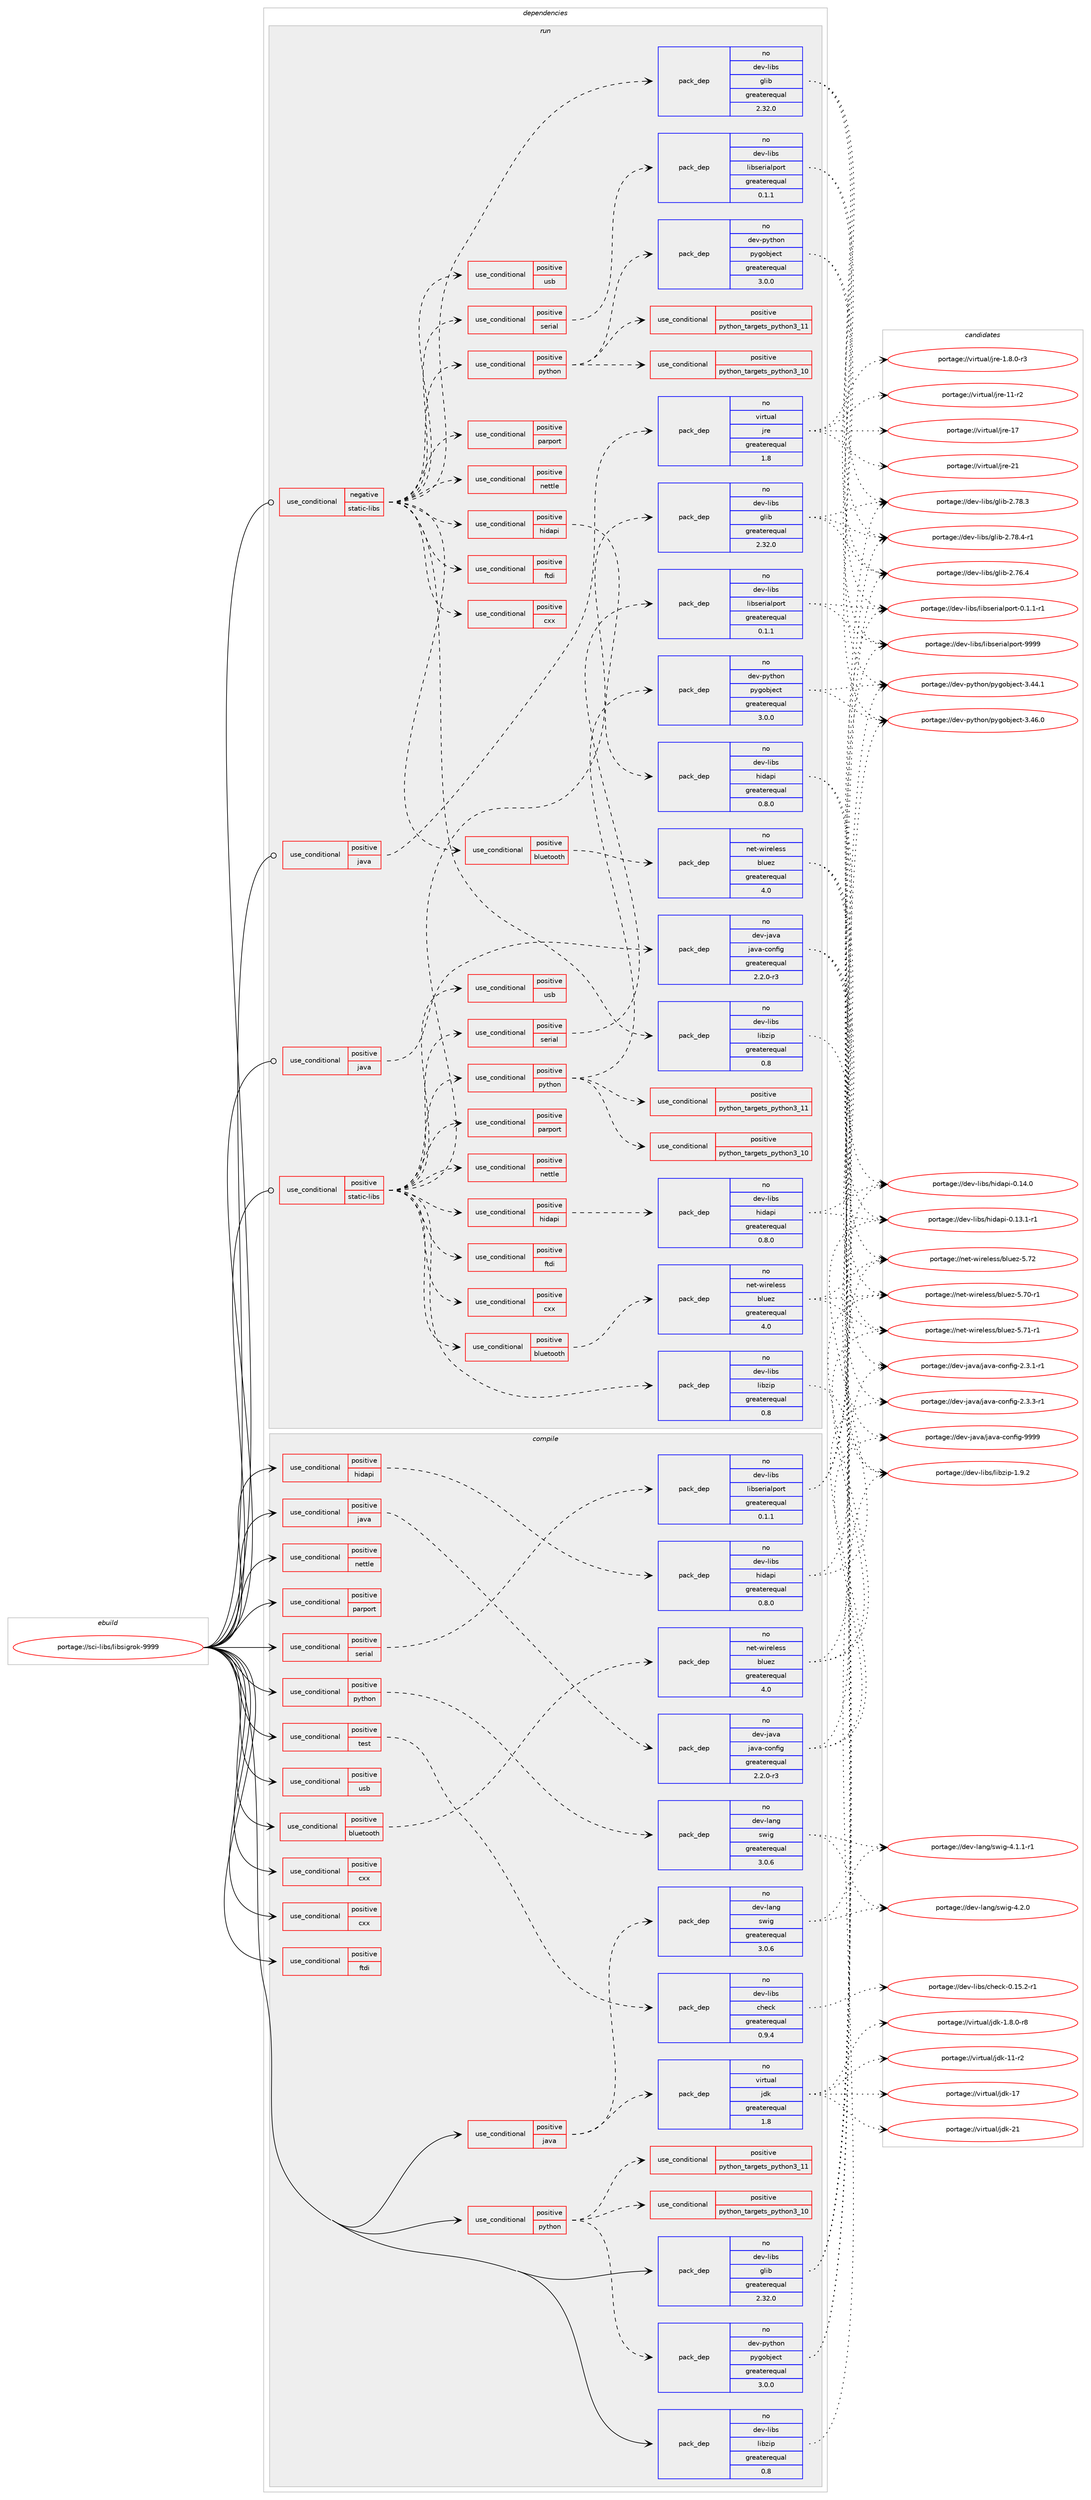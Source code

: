 digraph prolog {

# *************
# Graph options
# *************

newrank=true;
concentrate=true;
compound=true;
graph [rankdir=LR,fontname=Helvetica,fontsize=10,ranksep=1.5];#, ranksep=2.5, nodesep=0.2];
edge  [arrowhead=vee];
node  [fontname=Helvetica,fontsize=10];

# **********
# The ebuild
# **********

subgraph cluster_leftcol {
color=gray;
rank=same;
label=<<i>ebuild</i>>;
id [label="portage://sci-libs/libsigrok-9999", color=red, width=4, href="../sci-libs/libsigrok-9999.svg"];
}

# ****************
# The dependencies
# ****************

subgraph cluster_midcol {
color=gray;
label=<<i>dependencies</i>>;
subgraph cluster_compile {
fillcolor="#eeeeee";
style=filled;
label=<<i>compile</i>>;
subgraph cond10655 {
dependency15659 [label=<<TABLE BORDER="0" CELLBORDER="1" CELLSPACING="0" CELLPADDING="4"><TR><TD ROWSPAN="3" CELLPADDING="10">use_conditional</TD></TR><TR><TD>positive</TD></TR><TR><TD>bluetooth</TD></TR></TABLE>>, shape=none, color=red];
subgraph pack4850 {
dependency15660 [label=<<TABLE BORDER="0" CELLBORDER="1" CELLSPACING="0" CELLPADDING="4" WIDTH="220"><TR><TD ROWSPAN="6" CELLPADDING="30">pack_dep</TD></TR><TR><TD WIDTH="110">no</TD></TR><TR><TD>net-wireless</TD></TR><TR><TD>bluez</TD></TR><TR><TD>greaterequal</TD></TR><TR><TD>4.0</TD></TR></TABLE>>, shape=none, color=blue];
}
dependency15659:e -> dependency15660:w [weight=20,style="dashed",arrowhead="vee"];
}
id:e -> dependency15659:w [weight=20,style="solid",arrowhead="vee"];
subgraph cond10656 {
dependency15661 [label=<<TABLE BORDER="0" CELLBORDER="1" CELLSPACING="0" CELLPADDING="4"><TR><TD ROWSPAN="3" CELLPADDING="10">use_conditional</TD></TR><TR><TD>positive</TD></TR><TR><TD>cxx</TD></TR></TABLE>>, shape=none, color=red];
# *** BEGIN UNKNOWN DEPENDENCY TYPE (TODO) ***
# dependency15661 -> package_dependency(portage://sci-libs/libsigrok-9999,install,no,app-text,doxygen,none,[,,],[],[])
# *** END UNKNOWN DEPENDENCY TYPE (TODO) ***

}
id:e -> dependency15661:w [weight=20,style="solid",arrowhead="vee"];
subgraph cond10657 {
dependency15662 [label=<<TABLE BORDER="0" CELLBORDER="1" CELLSPACING="0" CELLPADDING="4"><TR><TD ROWSPAN="3" CELLPADDING="10">use_conditional</TD></TR><TR><TD>positive</TD></TR><TR><TD>cxx</TD></TR></TABLE>>, shape=none, color=red];
# *** BEGIN UNKNOWN DEPENDENCY TYPE (TODO) ***
# dependency15662 -> package_dependency(portage://sci-libs/libsigrok-9999,install,no,dev-cpp,glibmm,none,[,,],[slot(2)],[])
# *** END UNKNOWN DEPENDENCY TYPE (TODO) ***

}
id:e -> dependency15662:w [weight=20,style="solid",arrowhead="vee"];
subgraph cond10658 {
dependency15663 [label=<<TABLE BORDER="0" CELLBORDER="1" CELLSPACING="0" CELLPADDING="4"><TR><TD ROWSPAN="3" CELLPADDING="10">use_conditional</TD></TR><TR><TD>positive</TD></TR><TR><TD>ftdi</TD></TR></TABLE>>, shape=none, color=red];
# *** BEGIN UNKNOWN DEPENDENCY TYPE (TODO) ***
# dependency15663 -> package_dependency(portage://sci-libs/libsigrok-9999,install,no,dev-embedded,libftdi,none,[,,],[slot(1)],[])
# *** END UNKNOWN DEPENDENCY TYPE (TODO) ***

}
id:e -> dependency15663:w [weight=20,style="solid",arrowhead="vee"];
subgraph cond10659 {
dependency15664 [label=<<TABLE BORDER="0" CELLBORDER="1" CELLSPACING="0" CELLPADDING="4"><TR><TD ROWSPAN="3" CELLPADDING="10">use_conditional</TD></TR><TR><TD>positive</TD></TR><TR><TD>hidapi</TD></TR></TABLE>>, shape=none, color=red];
subgraph pack4851 {
dependency15665 [label=<<TABLE BORDER="0" CELLBORDER="1" CELLSPACING="0" CELLPADDING="4" WIDTH="220"><TR><TD ROWSPAN="6" CELLPADDING="30">pack_dep</TD></TR><TR><TD WIDTH="110">no</TD></TR><TR><TD>dev-libs</TD></TR><TR><TD>hidapi</TD></TR><TR><TD>greaterequal</TD></TR><TR><TD>0.8.0</TD></TR></TABLE>>, shape=none, color=blue];
}
dependency15664:e -> dependency15665:w [weight=20,style="dashed",arrowhead="vee"];
}
id:e -> dependency15664:w [weight=20,style="solid",arrowhead="vee"];
subgraph cond10660 {
dependency15666 [label=<<TABLE BORDER="0" CELLBORDER="1" CELLSPACING="0" CELLPADDING="4"><TR><TD ROWSPAN="3" CELLPADDING="10">use_conditional</TD></TR><TR><TD>positive</TD></TR><TR><TD>java</TD></TR></TABLE>>, shape=none, color=red];
subgraph pack4852 {
dependency15667 [label=<<TABLE BORDER="0" CELLBORDER="1" CELLSPACING="0" CELLPADDING="4" WIDTH="220"><TR><TD ROWSPAN="6" CELLPADDING="30">pack_dep</TD></TR><TR><TD WIDTH="110">no</TD></TR><TR><TD>dev-java</TD></TR><TR><TD>java-config</TD></TR><TR><TD>greaterequal</TD></TR><TR><TD>2.2.0-r3</TD></TR></TABLE>>, shape=none, color=blue];
}
dependency15666:e -> dependency15667:w [weight=20,style="dashed",arrowhead="vee"];
}
id:e -> dependency15666:w [weight=20,style="solid",arrowhead="vee"];
subgraph cond10661 {
dependency15668 [label=<<TABLE BORDER="0" CELLBORDER="1" CELLSPACING="0" CELLPADDING="4"><TR><TD ROWSPAN="3" CELLPADDING="10">use_conditional</TD></TR><TR><TD>positive</TD></TR><TR><TD>java</TD></TR></TABLE>>, shape=none, color=red];
subgraph pack4853 {
dependency15669 [label=<<TABLE BORDER="0" CELLBORDER="1" CELLSPACING="0" CELLPADDING="4" WIDTH="220"><TR><TD ROWSPAN="6" CELLPADDING="30">pack_dep</TD></TR><TR><TD WIDTH="110">no</TD></TR><TR><TD>dev-lang</TD></TR><TR><TD>swig</TD></TR><TR><TD>greaterequal</TD></TR><TR><TD>3.0.6</TD></TR></TABLE>>, shape=none, color=blue];
}
dependency15668:e -> dependency15669:w [weight=20,style="dashed",arrowhead="vee"];
subgraph pack4854 {
dependency15670 [label=<<TABLE BORDER="0" CELLBORDER="1" CELLSPACING="0" CELLPADDING="4" WIDTH="220"><TR><TD ROWSPAN="6" CELLPADDING="30">pack_dep</TD></TR><TR><TD WIDTH="110">no</TD></TR><TR><TD>virtual</TD></TR><TR><TD>jdk</TD></TR><TR><TD>greaterequal</TD></TR><TR><TD>1.8</TD></TR></TABLE>>, shape=none, color=blue];
}
dependency15668:e -> dependency15670:w [weight=20,style="dashed",arrowhead="vee"];
}
id:e -> dependency15668:w [weight=20,style="solid",arrowhead="vee"];
subgraph cond10662 {
dependency15671 [label=<<TABLE BORDER="0" CELLBORDER="1" CELLSPACING="0" CELLPADDING="4"><TR><TD ROWSPAN="3" CELLPADDING="10">use_conditional</TD></TR><TR><TD>positive</TD></TR><TR><TD>nettle</TD></TR></TABLE>>, shape=none, color=red];
# *** BEGIN UNKNOWN DEPENDENCY TYPE (TODO) ***
# dependency15671 -> package_dependency(portage://sci-libs/libsigrok-9999,install,no,dev-libs,nettle,none,[,,],any_same_slot,[])
# *** END UNKNOWN DEPENDENCY TYPE (TODO) ***

}
id:e -> dependency15671:w [weight=20,style="solid",arrowhead="vee"];
subgraph cond10663 {
dependency15672 [label=<<TABLE BORDER="0" CELLBORDER="1" CELLSPACING="0" CELLPADDING="4"><TR><TD ROWSPAN="3" CELLPADDING="10">use_conditional</TD></TR><TR><TD>positive</TD></TR><TR><TD>parport</TD></TR></TABLE>>, shape=none, color=red];
# *** BEGIN UNKNOWN DEPENDENCY TYPE (TODO) ***
# dependency15672 -> package_dependency(portage://sci-libs/libsigrok-9999,install,no,sys-libs,libieee1284,none,[,,],[],[])
# *** END UNKNOWN DEPENDENCY TYPE (TODO) ***

}
id:e -> dependency15672:w [weight=20,style="solid",arrowhead="vee"];
subgraph cond10664 {
dependency15673 [label=<<TABLE BORDER="0" CELLBORDER="1" CELLSPACING="0" CELLPADDING="4"><TR><TD ROWSPAN="3" CELLPADDING="10">use_conditional</TD></TR><TR><TD>positive</TD></TR><TR><TD>python</TD></TR></TABLE>>, shape=none, color=red];
subgraph cond10665 {
dependency15674 [label=<<TABLE BORDER="0" CELLBORDER="1" CELLSPACING="0" CELLPADDING="4"><TR><TD ROWSPAN="3" CELLPADDING="10">use_conditional</TD></TR><TR><TD>positive</TD></TR><TR><TD>python_targets_python3_10</TD></TR></TABLE>>, shape=none, color=red];
# *** BEGIN UNKNOWN DEPENDENCY TYPE (TODO) ***
# dependency15674 -> package_dependency(portage://sci-libs/libsigrok-9999,install,no,dev-lang,python,none,[,,],[slot(3.10)],[])
# *** END UNKNOWN DEPENDENCY TYPE (TODO) ***

}
dependency15673:e -> dependency15674:w [weight=20,style="dashed",arrowhead="vee"];
subgraph cond10666 {
dependency15675 [label=<<TABLE BORDER="0" CELLBORDER="1" CELLSPACING="0" CELLPADDING="4"><TR><TD ROWSPAN="3" CELLPADDING="10">use_conditional</TD></TR><TR><TD>positive</TD></TR><TR><TD>python_targets_python3_11</TD></TR></TABLE>>, shape=none, color=red];
# *** BEGIN UNKNOWN DEPENDENCY TYPE (TODO) ***
# dependency15675 -> package_dependency(portage://sci-libs/libsigrok-9999,install,no,dev-lang,python,none,[,,],[slot(3.11)],[])
# *** END UNKNOWN DEPENDENCY TYPE (TODO) ***

}
dependency15673:e -> dependency15675:w [weight=20,style="dashed",arrowhead="vee"];
subgraph pack4855 {
dependency15676 [label=<<TABLE BORDER="0" CELLBORDER="1" CELLSPACING="0" CELLPADDING="4" WIDTH="220"><TR><TD ROWSPAN="6" CELLPADDING="30">pack_dep</TD></TR><TR><TD WIDTH="110">no</TD></TR><TR><TD>dev-python</TD></TR><TR><TD>pygobject</TD></TR><TR><TD>greaterequal</TD></TR><TR><TD>3.0.0</TD></TR></TABLE>>, shape=none, color=blue];
}
dependency15673:e -> dependency15676:w [weight=20,style="dashed",arrowhead="vee"];
}
id:e -> dependency15673:w [weight=20,style="solid",arrowhead="vee"];
subgraph cond10667 {
dependency15677 [label=<<TABLE BORDER="0" CELLBORDER="1" CELLSPACING="0" CELLPADDING="4"><TR><TD ROWSPAN="3" CELLPADDING="10">use_conditional</TD></TR><TR><TD>positive</TD></TR><TR><TD>python</TD></TR></TABLE>>, shape=none, color=red];
subgraph pack4856 {
dependency15678 [label=<<TABLE BORDER="0" CELLBORDER="1" CELLSPACING="0" CELLPADDING="4" WIDTH="220"><TR><TD ROWSPAN="6" CELLPADDING="30">pack_dep</TD></TR><TR><TD WIDTH="110">no</TD></TR><TR><TD>dev-lang</TD></TR><TR><TD>swig</TD></TR><TR><TD>greaterequal</TD></TR><TR><TD>3.0.6</TD></TR></TABLE>>, shape=none, color=blue];
}
dependency15677:e -> dependency15678:w [weight=20,style="dashed",arrowhead="vee"];
# *** BEGIN UNKNOWN DEPENDENCY TYPE (TODO) ***
# dependency15677 -> package_dependency(portage://sci-libs/libsigrok-9999,install,no,dev-python,numpy,none,[,,],[],[use(optenable(python_targets_python3_10),negative),use(optenable(python_targets_python3_11),negative)])
# *** END UNKNOWN DEPENDENCY TYPE (TODO) ***

# *** BEGIN UNKNOWN DEPENDENCY TYPE (TODO) ***
# dependency15677 -> package_dependency(portage://sci-libs/libsigrok-9999,install,no,dev-python,setuptools,none,[,,],[],[use(optenable(python_targets_python3_10),negative),use(optenable(python_targets_python3_11),negative)])
# *** END UNKNOWN DEPENDENCY TYPE (TODO) ***

}
id:e -> dependency15677:w [weight=20,style="solid",arrowhead="vee"];
subgraph cond10668 {
dependency15679 [label=<<TABLE BORDER="0" CELLBORDER="1" CELLSPACING="0" CELLPADDING="4"><TR><TD ROWSPAN="3" CELLPADDING="10">use_conditional</TD></TR><TR><TD>positive</TD></TR><TR><TD>serial</TD></TR></TABLE>>, shape=none, color=red];
subgraph pack4857 {
dependency15680 [label=<<TABLE BORDER="0" CELLBORDER="1" CELLSPACING="0" CELLPADDING="4" WIDTH="220"><TR><TD ROWSPAN="6" CELLPADDING="30">pack_dep</TD></TR><TR><TD WIDTH="110">no</TD></TR><TR><TD>dev-libs</TD></TR><TR><TD>libserialport</TD></TR><TR><TD>greaterequal</TD></TR><TR><TD>0.1.1</TD></TR></TABLE>>, shape=none, color=blue];
}
dependency15679:e -> dependency15680:w [weight=20,style="dashed",arrowhead="vee"];
}
id:e -> dependency15679:w [weight=20,style="solid",arrowhead="vee"];
subgraph cond10669 {
dependency15681 [label=<<TABLE BORDER="0" CELLBORDER="1" CELLSPACING="0" CELLPADDING="4"><TR><TD ROWSPAN="3" CELLPADDING="10">use_conditional</TD></TR><TR><TD>positive</TD></TR><TR><TD>test</TD></TR></TABLE>>, shape=none, color=red];
subgraph pack4858 {
dependency15682 [label=<<TABLE BORDER="0" CELLBORDER="1" CELLSPACING="0" CELLPADDING="4" WIDTH="220"><TR><TD ROWSPAN="6" CELLPADDING="30">pack_dep</TD></TR><TR><TD WIDTH="110">no</TD></TR><TR><TD>dev-libs</TD></TR><TR><TD>check</TD></TR><TR><TD>greaterequal</TD></TR><TR><TD>0.9.4</TD></TR></TABLE>>, shape=none, color=blue];
}
dependency15681:e -> dependency15682:w [weight=20,style="dashed",arrowhead="vee"];
}
id:e -> dependency15681:w [weight=20,style="solid",arrowhead="vee"];
subgraph cond10670 {
dependency15683 [label=<<TABLE BORDER="0" CELLBORDER="1" CELLSPACING="0" CELLPADDING="4"><TR><TD ROWSPAN="3" CELLPADDING="10">use_conditional</TD></TR><TR><TD>positive</TD></TR><TR><TD>usb</TD></TR></TABLE>>, shape=none, color=red];
# *** BEGIN UNKNOWN DEPENDENCY TYPE (TODO) ***
# dependency15683 -> package_dependency(portage://sci-libs/libsigrok-9999,install,no,virtual,libusb,none,[,,],[slot(1)],[])
# *** END UNKNOWN DEPENDENCY TYPE (TODO) ***

}
id:e -> dependency15683:w [weight=20,style="solid",arrowhead="vee"];
subgraph pack4859 {
dependency15684 [label=<<TABLE BORDER="0" CELLBORDER="1" CELLSPACING="0" CELLPADDING="4" WIDTH="220"><TR><TD ROWSPAN="6" CELLPADDING="30">pack_dep</TD></TR><TR><TD WIDTH="110">no</TD></TR><TR><TD>dev-libs</TD></TR><TR><TD>glib</TD></TR><TR><TD>greaterequal</TD></TR><TR><TD>2.32.0</TD></TR></TABLE>>, shape=none, color=blue];
}
id:e -> dependency15684:w [weight=20,style="solid",arrowhead="vee"];
subgraph pack4860 {
dependency15685 [label=<<TABLE BORDER="0" CELLBORDER="1" CELLSPACING="0" CELLPADDING="4" WIDTH="220"><TR><TD ROWSPAN="6" CELLPADDING="30">pack_dep</TD></TR><TR><TD WIDTH="110">no</TD></TR><TR><TD>dev-libs</TD></TR><TR><TD>libzip</TD></TR><TR><TD>greaterequal</TD></TR><TR><TD>0.8</TD></TR></TABLE>>, shape=none, color=blue];
}
id:e -> dependency15685:w [weight=20,style="solid",arrowhead="vee"];
# *** BEGIN UNKNOWN DEPENDENCY TYPE (TODO) ***
# id -> package_dependency(portage://sci-libs/libsigrok-9999,install,no,virtual,pkgconfig,none,[,,],[],[])
# *** END UNKNOWN DEPENDENCY TYPE (TODO) ***

}
subgraph cluster_compileandrun {
fillcolor="#eeeeee";
style=filled;
label=<<i>compile and run</i>>;
}
subgraph cluster_run {
fillcolor="#eeeeee";
style=filled;
label=<<i>run</i>>;
subgraph cond10671 {
dependency15686 [label=<<TABLE BORDER="0" CELLBORDER="1" CELLSPACING="0" CELLPADDING="4"><TR><TD ROWSPAN="3" CELLPADDING="10">use_conditional</TD></TR><TR><TD>negative</TD></TR><TR><TD>static-libs</TD></TR></TABLE>>, shape=none, color=red];
subgraph pack4861 {
dependency15687 [label=<<TABLE BORDER="0" CELLBORDER="1" CELLSPACING="0" CELLPADDING="4" WIDTH="220"><TR><TD ROWSPAN="6" CELLPADDING="30">pack_dep</TD></TR><TR><TD WIDTH="110">no</TD></TR><TR><TD>dev-libs</TD></TR><TR><TD>glib</TD></TR><TR><TD>greaterequal</TD></TR><TR><TD>2.32.0</TD></TR></TABLE>>, shape=none, color=blue];
}
dependency15686:e -> dependency15687:w [weight=20,style="dashed",arrowhead="vee"];
subgraph pack4862 {
dependency15688 [label=<<TABLE BORDER="0" CELLBORDER="1" CELLSPACING="0" CELLPADDING="4" WIDTH="220"><TR><TD ROWSPAN="6" CELLPADDING="30">pack_dep</TD></TR><TR><TD WIDTH="110">no</TD></TR><TR><TD>dev-libs</TD></TR><TR><TD>libzip</TD></TR><TR><TD>greaterequal</TD></TR><TR><TD>0.8</TD></TR></TABLE>>, shape=none, color=blue];
}
dependency15686:e -> dependency15688:w [weight=20,style="dashed",arrowhead="vee"];
subgraph cond10672 {
dependency15689 [label=<<TABLE BORDER="0" CELLBORDER="1" CELLSPACING="0" CELLPADDING="4"><TR><TD ROWSPAN="3" CELLPADDING="10">use_conditional</TD></TR><TR><TD>positive</TD></TR><TR><TD>bluetooth</TD></TR></TABLE>>, shape=none, color=red];
subgraph pack4863 {
dependency15690 [label=<<TABLE BORDER="0" CELLBORDER="1" CELLSPACING="0" CELLPADDING="4" WIDTH="220"><TR><TD ROWSPAN="6" CELLPADDING="30">pack_dep</TD></TR><TR><TD WIDTH="110">no</TD></TR><TR><TD>net-wireless</TD></TR><TR><TD>bluez</TD></TR><TR><TD>greaterequal</TD></TR><TR><TD>4.0</TD></TR></TABLE>>, shape=none, color=blue];
}
dependency15689:e -> dependency15690:w [weight=20,style="dashed",arrowhead="vee"];
}
dependency15686:e -> dependency15689:w [weight=20,style="dashed",arrowhead="vee"];
subgraph cond10673 {
dependency15691 [label=<<TABLE BORDER="0" CELLBORDER="1" CELLSPACING="0" CELLPADDING="4"><TR><TD ROWSPAN="3" CELLPADDING="10">use_conditional</TD></TR><TR><TD>positive</TD></TR><TR><TD>cxx</TD></TR></TABLE>>, shape=none, color=red];
# *** BEGIN UNKNOWN DEPENDENCY TYPE (TODO) ***
# dependency15691 -> package_dependency(portage://sci-libs/libsigrok-9999,run,no,dev-cpp,glibmm,none,[,,],[slot(2)],[])
# *** END UNKNOWN DEPENDENCY TYPE (TODO) ***

}
dependency15686:e -> dependency15691:w [weight=20,style="dashed",arrowhead="vee"];
subgraph cond10674 {
dependency15692 [label=<<TABLE BORDER="0" CELLBORDER="1" CELLSPACING="0" CELLPADDING="4"><TR><TD ROWSPAN="3" CELLPADDING="10">use_conditional</TD></TR><TR><TD>positive</TD></TR><TR><TD>ftdi</TD></TR></TABLE>>, shape=none, color=red];
# *** BEGIN UNKNOWN DEPENDENCY TYPE (TODO) ***
# dependency15692 -> package_dependency(portage://sci-libs/libsigrok-9999,run,no,dev-embedded,libftdi,none,[,,],[slot(1)],[])
# *** END UNKNOWN DEPENDENCY TYPE (TODO) ***

}
dependency15686:e -> dependency15692:w [weight=20,style="dashed",arrowhead="vee"];
subgraph cond10675 {
dependency15693 [label=<<TABLE BORDER="0" CELLBORDER="1" CELLSPACING="0" CELLPADDING="4"><TR><TD ROWSPAN="3" CELLPADDING="10">use_conditional</TD></TR><TR><TD>positive</TD></TR><TR><TD>hidapi</TD></TR></TABLE>>, shape=none, color=red];
subgraph pack4864 {
dependency15694 [label=<<TABLE BORDER="0" CELLBORDER="1" CELLSPACING="0" CELLPADDING="4" WIDTH="220"><TR><TD ROWSPAN="6" CELLPADDING="30">pack_dep</TD></TR><TR><TD WIDTH="110">no</TD></TR><TR><TD>dev-libs</TD></TR><TR><TD>hidapi</TD></TR><TR><TD>greaterequal</TD></TR><TR><TD>0.8.0</TD></TR></TABLE>>, shape=none, color=blue];
}
dependency15693:e -> dependency15694:w [weight=20,style="dashed",arrowhead="vee"];
}
dependency15686:e -> dependency15693:w [weight=20,style="dashed",arrowhead="vee"];
subgraph cond10676 {
dependency15695 [label=<<TABLE BORDER="0" CELLBORDER="1" CELLSPACING="0" CELLPADDING="4"><TR><TD ROWSPAN="3" CELLPADDING="10">use_conditional</TD></TR><TR><TD>positive</TD></TR><TR><TD>nettle</TD></TR></TABLE>>, shape=none, color=red];
# *** BEGIN UNKNOWN DEPENDENCY TYPE (TODO) ***
# dependency15695 -> package_dependency(portage://sci-libs/libsigrok-9999,run,no,dev-libs,nettle,none,[,,],any_same_slot,[])
# *** END UNKNOWN DEPENDENCY TYPE (TODO) ***

}
dependency15686:e -> dependency15695:w [weight=20,style="dashed",arrowhead="vee"];
subgraph cond10677 {
dependency15696 [label=<<TABLE BORDER="0" CELLBORDER="1" CELLSPACING="0" CELLPADDING="4"><TR><TD ROWSPAN="3" CELLPADDING="10">use_conditional</TD></TR><TR><TD>positive</TD></TR><TR><TD>parport</TD></TR></TABLE>>, shape=none, color=red];
# *** BEGIN UNKNOWN DEPENDENCY TYPE (TODO) ***
# dependency15696 -> package_dependency(portage://sci-libs/libsigrok-9999,run,no,sys-libs,libieee1284,none,[,,],[],[])
# *** END UNKNOWN DEPENDENCY TYPE (TODO) ***

}
dependency15686:e -> dependency15696:w [weight=20,style="dashed",arrowhead="vee"];
subgraph cond10678 {
dependency15697 [label=<<TABLE BORDER="0" CELLBORDER="1" CELLSPACING="0" CELLPADDING="4"><TR><TD ROWSPAN="3" CELLPADDING="10">use_conditional</TD></TR><TR><TD>positive</TD></TR><TR><TD>python</TD></TR></TABLE>>, shape=none, color=red];
subgraph cond10679 {
dependency15698 [label=<<TABLE BORDER="0" CELLBORDER="1" CELLSPACING="0" CELLPADDING="4"><TR><TD ROWSPAN="3" CELLPADDING="10">use_conditional</TD></TR><TR><TD>positive</TD></TR><TR><TD>python_targets_python3_10</TD></TR></TABLE>>, shape=none, color=red];
# *** BEGIN UNKNOWN DEPENDENCY TYPE (TODO) ***
# dependency15698 -> package_dependency(portage://sci-libs/libsigrok-9999,run,no,dev-lang,python,none,[,,],[slot(3.10)],[])
# *** END UNKNOWN DEPENDENCY TYPE (TODO) ***

}
dependency15697:e -> dependency15698:w [weight=20,style="dashed",arrowhead="vee"];
subgraph cond10680 {
dependency15699 [label=<<TABLE BORDER="0" CELLBORDER="1" CELLSPACING="0" CELLPADDING="4"><TR><TD ROWSPAN="3" CELLPADDING="10">use_conditional</TD></TR><TR><TD>positive</TD></TR><TR><TD>python_targets_python3_11</TD></TR></TABLE>>, shape=none, color=red];
# *** BEGIN UNKNOWN DEPENDENCY TYPE (TODO) ***
# dependency15699 -> package_dependency(portage://sci-libs/libsigrok-9999,run,no,dev-lang,python,none,[,,],[slot(3.11)],[])
# *** END UNKNOWN DEPENDENCY TYPE (TODO) ***

}
dependency15697:e -> dependency15699:w [weight=20,style="dashed",arrowhead="vee"];
subgraph pack4865 {
dependency15700 [label=<<TABLE BORDER="0" CELLBORDER="1" CELLSPACING="0" CELLPADDING="4" WIDTH="220"><TR><TD ROWSPAN="6" CELLPADDING="30">pack_dep</TD></TR><TR><TD WIDTH="110">no</TD></TR><TR><TD>dev-python</TD></TR><TR><TD>pygobject</TD></TR><TR><TD>greaterequal</TD></TR><TR><TD>3.0.0</TD></TR></TABLE>>, shape=none, color=blue];
}
dependency15697:e -> dependency15700:w [weight=20,style="dashed",arrowhead="vee"];
}
dependency15686:e -> dependency15697:w [weight=20,style="dashed",arrowhead="vee"];
subgraph cond10681 {
dependency15701 [label=<<TABLE BORDER="0" CELLBORDER="1" CELLSPACING="0" CELLPADDING="4"><TR><TD ROWSPAN="3" CELLPADDING="10">use_conditional</TD></TR><TR><TD>positive</TD></TR><TR><TD>serial</TD></TR></TABLE>>, shape=none, color=red];
subgraph pack4866 {
dependency15702 [label=<<TABLE BORDER="0" CELLBORDER="1" CELLSPACING="0" CELLPADDING="4" WIDTH="220"><TR><TD ROWSPAN="6" CELLPADDING="30">pack_dep</TD></TR><TR><TD WIDTH="110">no</TD></TR><TR><TD>dev-libs</TD></TR><TR><TD>libserialport</TD></TR><TR><TD>greaterequal</TD></TR><TR><TD>0.1.1</TD></TR></TABLE>>, shape=none, color=blue];
}
dependency15701:e -> dependency15702:w [weight=20,style="dashed",arrowhead="vee"];
}
dependency15686:e -> dependency15701:w [weight=20,style="dashed",arrowhead="vee"];
subgraph cond10682 {
dependency15703 [label=<<TABLE BORDER="0" CELLBORDER="1" CELLSPACING="0" CELLPADDING="4"><TR><TD ROWSPAN="3" CELLPADDING="10">use_conditional</TD></TR><TR><TD>positive</TD></TR><TR><TD>usb</TD></TR></TABLE>>, shape=none, color=red];
# *** BEGIN UNKNOWN DEPENDENCY TYPE (TODO) ***
# dependency15703 -> package_dependency(portage://sci-libs/libsigrok-9999,run,no,virtual,libusb,none,[,,],[slot(1)],[])
# *** END UNKNOWN DEPENDENCY TYPE (TODO) ***

}
dependency15686:e -> dependency15703:w [weight=20,style="dashed",arrowhead="vee"];
}
id:e -> dependency15686:w [weight=20,style="solid",arrowhead="odot"];
subgraph cond10683 {
dependency15704 [label=<<TABLE BORDER="0" CELLBORDER="1" CELLSPACING="0" CELLPADDING="4"><TR><TD ROWSPAN="3" CELLPADDING="10">use_conditional</TD></TR><TR><TD>positive</TD></TR><TR><TD>java</TD></TR></TABLE>>, shape=none, color=red];
subgraph pack4867 {
dependency15705 [label=<<TABLE BORDER="0" CELLBORDER="1" CELLSPACING="0" CELLPADDING="4" WIDTH="220"><TR><TD ROWSPAN="6" CELLPADDING="30">pack_dep</TD></TR><TR><TD WIDTH="110">no</TD></TR><TR><TD>dev-java</TD></TR><TR><TD>java-config</TD></TR><TR><TD>greaterequal</TD></TR><TR><TD>2.2.0-r3</TD></TR></TABLE>>, shape=none, color=blue];
}
dependency15704:e -> dependency15705:w [weight=20,style="dashed",arrowhead="vee"];
}
id:e -> dependency15704:w [weight=20,style="solid",arrowhead="odot"];
subgraph cond10684 {
dependency15706 [label=<<TABLE BORDER="0" CELLBORDER="1" CELLSPACING="0" CELLPADDING="4"><TR><TD ROWSPAN="3" CELLPADDING="10">use_conditional</TD></TR><TR><TD>positive</TD></TR><TR><TD>java</TD></TR></TABLE>>, shape=none, color=red];
subgraph pack4868 {
dependency15707 [label=<<TABLE BORDER="0" CELLBORDER="1" CELLSPACING="0" CELLPADDING="4" WIDTH="220"><TR><TD ROWSPAN="6" CELLPADDING="30">pack_dep</TD></TR><TR><TD WIDTH="110">no</TD></TR><TR><TD>virtual</TD></TR><TR><TD>jre</TD></TR><TR><TD>greaterequal</TD></TR><TR><TD>1.8</TD></TR></TABLE>>, shape=none, color=blue];
}
dependency15706:e -> dependency15707:w [weight=20,style="dashed",arrowhead="vee"];
}
id:e -> dependency15706:w [weight=20,style="solid",arrowhead="odot"];
subgraph cond10685 {
dependency15708 [label=<<TABLE BORDER="0" CELLBORDER="1" CELLSPACING="0" CELLPADDING="4"><TR><TD ROWSPAN="3" CELLPADDING="10">use_conditional</TD></TR><TR><TD>positive</TD></TR><TR><TD>static-libs</TD></TR></TABLE>>, shape=none, color=red];
subgraph pack4869 {
dependency15709 [label=<<TABLE BORDER="0" CELLBORDER="1" CELLSPACING="0" CELLPADDING="4" WIDTH="220"><TR><TD ROWSPAN="6" CELLPADDING="30">pack_dep</TD></TR><TR><TD WIDTH="110">no</TD></TR><TR><TD>dev-libs</TD></TR><TR><TD>glib</TD></TR><TR><TD>greaterequal</TD></TR><TR><TD>2.32.0</TD></TR></TABLE>>, shape=none, color=blue];
}
dependency15708:e -> dependency15709:w [weight=20,style="dashed",arrowhead="vee"];
subgraph pack4870 {
dependency15710 [label=<<TABLE BORDER="0" CELLBORDER="1" CELLSPACING="0" CELLPADDING="4" WIDTH="220"><TR><TD ROWSPAN="6" CELLPADDING="30">pack_dep</TD></TR><TR><TD WIDTH="110">no</TD></TR><TR><TD>dev-libs</TD></TR><TR><TD>libzip</TD></TR><TR><TD>greaterequal</TD></TR><TR><TD>0.8</TD></TR></TABLE>>, shape=none, color=blue];
}
dependency15708:e -> dependency15710:w [weight=20,style="dashed",arrowhead="vee"];
subgraph cond10686 {
dependency15711 [label=<<TABLE BORDER="0" CELLBORDER="1" CELLSPACING="0" CELLPADDING="4"><TR><TD ROWSPAN="3" CELLPADDING="10">use_conditional</TD></TR><TR><TD>positive</TD></TR><TR><TD>bluetooth</TD></TR></TABLE>>, shape=none, color=red];
subgraph pack4871 {
dependency15712 [label=<<TABLE BORDER="0" CELLBORDER="1" CELLSPACING="0" CELLPADDING="4" WIDTH="220"><TR><TD ROWSPAN="6" CELLPADDING="30">pack_dep</TD></TR><TR><TD WIDTH="110">no</TD></TR><TR><TD>net-wireless</TD></TR><TR><TD>bluez</TD></TR><TR><TD>greaterequal</TD></TR><TR><TD>4.0</TD></TR></TABLE>>, shape=none, color=blue];
}
dependency15711:e -> dependency15712:w [weight=20,style="dashed",arrowhead="vee"];
}
dependency15708:e -> dependency15711:w [weight=20,style="dashed",arrowhead="vee"];
subgraph cond10687 {
dependency15713 [label=<<TABLE BORDER="0" CELLBORDER="1" CELLSPACING="0" CELLPADDING="4"><TR><TD ROWSPAN="3" CELLPADDING="10">use_conditional</TD></TR><TR><TD>positive</TD></TR><TR><TD>cxx</TD></TR></TABLE>>, shape=none, color=red];
# *** BEGIN UNKNOWN DEPENDENCY TYPE (TODO) ***
# dependency15713 -> package_dependency(portage://sci-libs/libsigrok-9999,run,no,dev-cpp,glibmm,none,[,,],[slot(2)],[use(enable(static-libs),positive)])
# *** END UNKNOWN DEPENDENCY TYPE (TODO) ***

}
dependency15708:e -> dependency15713:w [weight=20,style="dashed",arrowhead="vee"];
subgraph cond10688 {
dependency15714 [label=<<TABLE BORDER="0" CELLBORDER="1" CELLSPACING="0" CELLPADDING="4"><TR><TD ROWSPAN="3" CELLPADDING="10">use_conditional</TD></TR><TR><TD>positive</TD></TR><TR><TD>ftdi</TD></TR></TABLE>>, shape=none, color=red];
# *** BEGIN UNKNOWN DEPENDENCY TYPE (TODO) ***
# dependency15714 -> package_dependency(portage://sci-libs/libsigrok-9999,run,no,dev-embedded,libftdi,none,[,,],[slot(1)],[use(enable(static-libs),positive)])
# *** END UNKNOWN DEPENDENCY TYPE (TODO) ***

}
dependency15708:e -> dependency15714:w [weight=20,style="dashed",arrowhead="vee"];
subgraph cond10689 {
dependency15715 [label=<<TABLE BORDER="0" CELLBORDER="1" CELLSPACING="0" CELLPADDING="4"><TR><TD ROWSPAN="3" CELLPADDING="10">use_conditional</TD></TR><TR><TD>positive</TD></TR><TR><TD>hidapi</TD></TR></TABLE>>, shape=none, color=red];
subgraph pack4872 {
dependency15716 [label=<<TABLE BORDER="0" CELLBORDER="1" CELLSPACING="0" CELLPADDING="4" WIDTH="220"><TR><TD ROWSPAN="6" CELLPADDING="30">pack_dep</TD></TR><TR><TD WIDTH="110">no</TD></TR><TR><TD>dev-libs</TD></TR><TR><TD>hidapi</TD></TR><TR><TD>greaterequal</TD></TR><TR><TD>0.8.0</TD></TR></TABLE>>, shape=none, color=blue];
}
dependency15715:e -> dependency15716:w [weight=20,style="dashed",arrowhead="vee"];
}
dependency15708:e -> dependency15715:w [weight=20,style="dashed",arrowhead="vee"];
subgraph cond10690 {
dependency15717 [label=<<TABLE BORDER="0" CELLBORDER="1" CELLSPACING="0" CELLPADDING="4"><TR><TD ROWSPAN="3" CELLPADDING="10">use_conditional</TD></TR><TR><TD>positive</TD></TR><TR><TD>nettle</TD></TR></TABLE>>, shape=none, color=red];
# *** BEGIN UNKNOWN DEPENDENCY TYPE (TODO) ***
# dependency15717 -> package_dependency(portage://sci-libs/libsigrok-9999,run,no,dev-libs,nettle,none,[,,],any_same_slot,[use(enable(static-libs),positive)])
# *** END UNKNOWN DEPENDENCY TYPE (TODO) ***

}
dependency15708:e -> dependency15717:w [weight=20,style="dashed",arrowhead="vee"];
subgraph cond10691 {
dependency15718 [label=<<TABLE BORDER="0" CELLBORDER="1" CELLSPACING="0" CELLPADDING="4"><TR><TD ROWSPAN="3" CELLPADDING="10">use_conditional</TD></TR><TR><TD>positive</TD></TR><TR><TD>parport</TD></TR></TABLE>>, shape=none, color=red];
# *** BEGIN UNKNOWN DEPENDENCY TYPE (TODO) ***
# dependency15718 -> package_dependency(portage://sci-libs/libsigrok-9999,run,no,sys-libs,libieee1284,none,[,,],[],[use(enable(static-libs),positive)])
# *** END UNKNOWN DEPENDENCY TYPE (TODO) ***

}
dependency15708:e -> dependency15718:w [weight=20,style="dashed",arrowhead="vee"];
subgraph cond10692 {
dependency15719 [label=<<TABLE BORDER="0" CELLBORDER="1" CELLSPACING="0" CELLPADDING="4"><TR><TD ROWSPAN="3" CELLPADDING="10">use_conditional</TD></TR><TR><TD>positive</TD></TR><TR><TD>python</TD></TR></TABLE>>, shape=none, color=red];
subgraph cond10693 {
dependency15720 [label=<<TABLE BORDER="0" CELLBORDER="1" CELLSPACING="0" CELLPADDING="4"><TR><TD ROWSPAN="3" CELLPADDING="10">use_conditional</TD></TR><TR><TD>positive</TD></TR><TR><TD>python_targets_python3_10</TD></TR></TABLE>>, shape=none, color=red];
# *** BEGIN UNKNOWN DEPENDENCY TYPE (TODO) ***
# dependency15720 -> package_dependency(portage://sci-libs/libsigrok-9999,run,no,dev-lang,python,none,[,,],[slot(3.10)],[])
# *** END UNKNOWN DEPENDENCY TYPE (TODO) ***

}
dependency15719:e -> dependency15720:w [weight=20,style="dashed",arrowhead="vee"];
subgraph cond10694 {
dependency15721 [label=<<TABLE BORDER="0" CELLBORDER="1" CELLSPACING="0" CELLPADDING="4"><TR><TD ROWSPAN="3" CELLPADDING="10">use_conditional</TD></TR><TR><TD>positive</TD></TR><TR><TD>python_targets_python3_11</TD></TR></TABLE>>, shape=none, color=red];
# *** BEGIN UNKNOWN DEPENDENCY TYPE (TODO) ***
# dependency15721 -> package_dependency(portage://sci-libs/libsigrok-9999,run,no,dev-lang,python,none,[,,],[slot(3.11)],[])
# *** END UNKNOWN DEPENDENCY TYPE (TODO) ***

}
dependency15719:e -> dependency15721:w [weight=20,style="dashed",arrowhead="vee"];
subgraph pack4873 {
dependency15722 [label=<<TABLE BORDER="0" CELLBORDER="1" CELLSPACING="0" CELLPADDING="4" WIDTH="220"><TR><TD ROWSPAN="6" CELLPADDING="30">pack_dep</TD></TR><TR><TD WIDTH="110">no</TD></TR><TR><TD>dev-python</TD></TR><TR><TD>pygobject</TD></TR><TR><TD>greaterequal</TD></TR><TR><TD>3.0.0</TD></TR></TABLE>>, shape=none, color=blue];
}
dependency15719:e -> dependency15722:w [weight=20,style="dashed",arrowhead="vee"];
}
dependency15708:e -> dependency15719:w [weight=20,style="dashed",arrowhead="vee"];
subgraph cond10695 {
dependency15723 [label=<<TABLE BORDER="0" CELLBORDER="1" CELLSPACING="0" CELLPADDING="4"><TR><TD ROWSPAN="3" CELLPADDING="10">use_conditional</TD></TR><TR><TD>positive</TD></TR><TR><TD>serial</TD></TR></TABLE>>, shape=none, color=red];
subgraph pack4874 {
dependency15724 [label=<<TABLE BORDER="0" CELLBORDER="1" CELLSPACING="0" CELLPADDING="4" WIDTH="220"><TR><TD ROWSPAN="6" CELLPADDING="30">pack_dep</TD></TR><TR><TD WIDTH="110">no</TD></TR><TR><TD>dev-libs</TD></TR><TR><TD>libserialport</TD></TR><TR><TD>greaterequal</TD></TR><TR><TD>0.1.1</TD></TR></TABLE>>, shape=none, color=blue];
}
dependency15723:e -> dependency15724:w [weight=20,style="dashed",arrowhead="vee"];
}
dependency15708:e -> dependency15723:w [weight=20,style="dashed",arrowhead="vee"];
subgraph cond10696 {
dependency15725 [label=<<TABLE BORDER="0" CELLBORDER="1" CELLSPACING="0" CELLPADDING="4"><TR><TD ROWSPAN="3" CELLPADDING="10">use_conditional</TD></TR><TR><TD>positive</TD></TR><TR><TD>usb</TD></TR></TABLE>>, shape=none, color=red];
# *** BEGIN UNKNOWN DEPENDENCY TYPE (TODO) ***
# dependency15725 -> package_dependency(portage://sci-libs/libsigrok-9999,run,no,virtual,libusb,none,[,,],[slot(1)],[use(enable(static-libs),positive)])
# *** END UNKNOWN DEPENDENCY TYPE (TODO) ***

}
dependency15708:e -> dependency15725:w [weight=20,style="dashed",arrowhead="vee"];
}
id:e -> dependency15708:w [weight=20,style="solid",arrowhead="odot"];
}
}

# **************
# The candidates
# **************

subgraph cluster_choices {
rank=same;
color=gray;
label=<<i>candidates</i>>;

subgraph choice4850 {
color=black;
nodesep=1;
choice11010111645119105114101108101115115479810811710112245534655484511449 [label="portage://net-wireless/bluez-5.70-r1", color=red, width=4,href="../net-wireless/bluez-5.70-r1.svg"];
choice11010111645119105114101108101115115479810811710112245534655494511449 [label="portage://net-wireless/bluez-5.71-r1", color=red, width=4,href="../net-wireless/bluez-5.71-r1.svg"];
choice1101011164511910511410110810111511547981081171011224553465550 [label="portage://net-wireless/bluez-5.72", color=red, width=4,href="../net-wireless/bluez-5.72.svg"];
dependency15660:e -> choice11010111645119105114101108101115115479810811710112245534655484511449:w [style=dotted,weight="100"];
dependency15660:e -> choice11010111645119105114101108101115115479810811710112245534655494511449:w [style=dotted,weight="100"];
dependency15660:e -> choice1101011164511910511410110810111511547981081171011224553465550:w [style=dotted,weight="100"];
}
subgraph choice4851 {
color=black;
nodesep=1;
choice10010111845108105981154710410510097112105454846495146494511449 [label="portage://dev-libs/hidapi-0.13.1-r1", color=red, width=4,href="../dev-libs/hidapi-0.13.1-r1.svg"];
choice1001011184510810598115471041051009711210545484649524648 [label="portage://dev-libs/hidapi-0.14.0", color=red, width=4,href="../dev-libs/hidapi-0.14.0.svg"];
dependency15665:e -> choice10010111845108105981154710410510097112105454846495146494511449:w [style=dotted,weight="100"];
dependency15665:e -> choice1001011184510810598115471041051009711210545484649524648:w [style=dotted,weight="100"];
}
subgraph choice4852 {
color=black;
nodesep=1;
choice10010111845106971189747106971189745991111101021051034550465146494511449 [label="portage://dev-java/java-config-2.3.1-r1", color=red, width=4,href="../dev-java/java-config-2.3.1-r1.svg"];
choice10010111845106971189747106971189745991111101021051034550465146514511449 [label="portage://dev-java/java-config-2.3.3-r1", color=red, width=4,href="../dev-java/java-config-2.3.3-r1.svg"];
choice10010111845106971189747106971189745991111101021051034557575757 [label="portage://dev-java/java-config-9999", color=red, width=4,href="../dev-java/java-config-9999.svg"];
dependency15667:e -> choice10010111845106971189747106971189745991111101021051034550465146494511449:w [style=dotted,weight="100"];
dependency15667:e -> choice10010111845106971189747106971189745991111101021051034550465146514511449:w [style=dotted,weight="100"];
dependency15667:e -> choice10010111845106971189747106971189745991111101021051034557575757:w [style=dotted,weight="100"];
}
subgraph choice4853 {
color=black;
nodesep=1;
choice1001011184510897110103471151191051034552464946494511449 [label="portage://dev-lang/swig-4.1.1-r1", color=red, width=4,href="../dev-lang/swig-4.1.1-r1.svg"];
choice100101118451089711010347115119105103455246504648 [label="portage://dev-lang/swig-4.2.0", color=red, width=4,href="../dev-lang/swig-4.2.0.svg"];
dependency15669:e -> choice1001011184510897110103471151191051034552464946494511449:w [style=dotted,weight="100"];
dependency15669:e -> choice100101118451089711010347115119105103455246504648:w [style=dotted,weight="100"];
}
subgraph choice4854 {
color=black;
nodesep=1;
choice11810511411611797108471061001074549465646484511456 [label="portage://virtual/jdk-1.8.0-r8", color=red, width=4,href="../virtual/jdk-1.8.0-r8.svg"];
choice11810511411611797108471061001074549494511450 [label="portage://virtual/jdk-11-r2", color=red, width=4,href="../virtual/jdk-11-r2.svg"];
choice1181051141161179710847106100107454955 [label="portage://virtual/jdk-17", color=red, width=4,href="../virtual/jdk-17.svg"];
choice1181051141161179710847106100107455049 [label="portage://virtual/jdk-21", color=red, width=4,href="../virtual/jdk-21.svg"];
dependency15670:e -> choice11810511411611797108471061001074549465646484511456:w [style=dotted,weight="100"];
dependency15670:e -> choice11810511411611797108471061001074549494511450:w [style=dotted,weight="100"];
dependency15670:e -> choice1181051141161179710847106100107454955:w [style=dotted,weight="100"];
dependency15670:e -> choice1181051141161179710847106100107455049:w [style=dotted,weight="100"];
}
subgraph choice4855 {
color=black;
nodesep=1;
choice1001011184511212111610411111047112121103111981061019911645514652524649 [label="portage://dev-python/pygobject-3.44.1", color=red, width=4,href="../dev-python/pygobject-3.44.1.svg"];
choice1001011184511212111610411111047112121103111981061019911645514652544648 [label="portage://dev-python/pygobject-3.46.0", color=red, width=4,href="../dev-python/pygobject-3.46.0.svg"];
dependency15676:e -> choice1001011184511212111610411111047112121103111981061019911645514652524649:w [style=dotted,weight="100"];
dependency15676:e -> choice1001011184511212111610411111047112121103111981061019911645514652544648:w [style=dotted,weight="100"];
}
subgraph choice4856 {
color=black;
nodesep=1;
choice1001011184510897110103471151191051034552464946494511449 [label="portage://dev-lang/swig-4.1.1-r1", color=red, width=4,href="../dev-lang/swig-4.1.1-r1.svg"];
choice100101118451089711010347115119105103455246504648 [label="portage://dev-lang/swig-4.2.0", color=red, width=4,href="../dev-lang/swig-4.2.0.svg"];
dependency15678:e -> choice1001011184510897110103471151191051034552464946494511449:w [style=dotted,weight="100"];
dependency15678:e -> choice100101118451089711010347115119105103455246504648:w [style=dotted,weight="100"];
}
subgraph choice4857 {
color=black;
nodesep=1;
choice10010111845108105981154710810598115101114105971081121111141164548464946494511449 [label="portage://dev-libs/libserialport-0.1.1-r1", color=red, width=4,href="../dev-libs/libserialport-0.1.1-r1.svg"];
choice10010111845108105981154710810598115101114105971081121111141164557575757 [label="portage://dev-libs/libserialport-9999", color=red, width=4,href="../dev-libs/libserialport-9999.svg"];
dependency15680:e -> choice10010111845108105981154710810598115101114105971081121111141164548464946494511449:w [style=dotted,weight="100"];
dependency15680:e -> choice10010111845108105981154710810598115101114105971081121111141164557575757:w [style=dotted,weight="100"];
}
subgraph choice4858 {
color=black;
nodesep=1;
choice1001011184510810598115479910410199107454846495346504511449 [label="portage://dev-libs/check-0.15.2-r1", color=red, width=4,href="../dev-libs/check-0.15.2-r1.svg"];
dependency15682:e -> choice1001011184510810598115479910410199107454846495346504511449:w [style=dotted,weight="100"];
}
subgraph choice4859 {
color=black;
nodesep=1;
choice1001011184510810598115471031081059845504655544652 [label="portage://dev-libs/glib-2.76.4", color=red, width=4,href="../dev-libs/glib-2.76.4.svg"];
choice1001011184510810598115471031081059845504655564651 [label="portage://dev-libs/glib-2.78.3", color=red, width=4,href="../dev-libs/glib-2.78.3.svg"];
choice10010111845108105981154710310810598455046555646524511449 [label="portage://dev-libs/glib-2.78.4-r1", color=red, width=4,href="../dev-libs/glib-2.78.4-r1.svg"];
dependency15684:e -> choice1001011184510810598115471031081059845504655544652:w [style=dotted,weight="100"];
dependency15684:e -> choice1001011184510810598115471031081059845504655564651:w [style=dotted,weight="100"];
dependency15684:e -> choice10010111845108105981154710310810598455046555646524511449:w [style=dotted,weight="100"];
}
subgraph choice4860 {
color=black;
nodesep=1;
choice10010111845108105981154710810598122105112454946574650 [label="portage://dev-libs/libzip-1.9.2", color=red, width=4,href="../dev-libs/libzip-1.9.2.svg"];
dependency15685:e -> choice10010111845108105981154710810598122105112454946574650:w [style=dotted,weight="100"];
}
subgraph choice4861 {
color=black;
nodesep=1;
choice1001011184510810598115471031081059845504655544652 [label="portage://dev-libs/glib-2.76.4", color=red, width=4,href="../dev-libs/glib-2.76.4.svg"];
choice1001011184510810598115471031081059845504655564651 [label="portage://dev-libs/glib-2.78.3", color=red, width=4,href="../dev-libs/glib-2.78.3.svg"];
choice10010111845108105981154710310810598455046555646524511449 [label="portage://dev-libs/glib-2.78.4-r1", color=red, width=4,href="../dev-libs/glib-2.78.4-r1.svg"];
dependency15687:e -> choice1001011184510810598115471031081059845504655544652:w [style=dotted,weight="100"];
dependency15687:e -> choice1001011184510810598115471031081059845504655564651:w [style=dotted,weight="100"];
dependency15687:e -> choice10010111845108105981154710310810598455046555646524511449:w [style=dotted,weight="100"];
}
subgraph choice4862 {
color=black;
nodesep=1;
choice10010111845108105981154710810598122105112454946574650 [label="portage://dev-libs/libzip-1.9.2", color=red, width=4,href="../dev-libs/libzip-1.9.2.svg"];
dependency15688:e -> choice10010111845108105981154710810598122105112454946574650:w [style=dotted,weight="100"];
}
subgraph choice4863 {
color=black;
nodesep=1;
choice11010111645119105114101108101115115479810811710112245534655484511449 [label="portage://net-wireless/bluez-5.70-r1", color=red, width=4,href="../net-wireless/bluez-5.70-r1.svg"];
choice11010111645119105114101108101115115479810811710112245534655494511449 [label="portage://net-wireless/bluez-5.71-r1", color=red, width=4,href="../net-wireless/bluez-5.71-r1.svg"];
choice1101011164511910511410110810111511547981081171011224553465550 [label="portage://net-wireless/bluez-5.72", color=red, width=4,href="../net-wireless/bluez-5.72.svg"];
dependency15690:e -> choice11010111645119105114101108101115115479810811710112245534655484511449:w [style=dotted,weight="100"];
dependency15690:e -> choice11010111645119105114101108101115115479810811710112245534655494511449:w [style=dotted,weight="100"];
dependency15690:e -> choice1101011164511910511410110810111511547981081171011224553465550:w [style=dotted,weight="100"];
}
subgraph choice4864 {
color=black;
nodesep=1;
choice10010111845108105981154710410510097112105454846495146494511449 [label="portage://dev-libs/hidapi-0.13.1-r1", color=red, width=4,href="../dev-libs/hidapi-0.13.1-r1.svg"];
choice1001011184510810598115471041051009711210545484649524648 [label="portage://dev-libs/hidapi-0.14.0", color=red, width=4,href="../dev-libs/hidapi-0.14.0.svg"];
dependency15694:e -> choice10010111845108105981154710410510097112105454846495146494511449:w [style=dotted,weight="100"];
dependency15694:e -> choice1001011184510810598115471041051009711210545484649524648:w [style=dotted,weight="100"];
}
subgraph choice4865 {
color=black;
nodesep=1;
choice1001011184511212111610411111047112121103111981061019911645514652524649 [label="portage://dev-python/pygobject-3.44.1", color=red, width=4,href="../dev-python/pygobject-3.44.1.svg"];
choice1001011184511212111610411111047112121103111981061019911645514652544648 [label="portage://dev-python/pygobject-3.46.0", color=red, width=4,href="../dev-python/pygobject-3.46.0.svg"];
dependency15700:e -> choice1001011184511212111610411111047112121103111981061019911645514652524649:w [style=dotted,weight="100"];
dependency15700:e -> choice1001011184511212111610411111047112121103111981061019911645514652544648:w [style=dotted,weight="100"];
}
subgraph choice4866 {
color=black;
nodesep=1;
choice10010111845108105981154710810598115101114105971081121111141164548464946494511449 [label="portage://dev-libs/libserialport-0.1.1-r1", color=red, width=4,href="../dev-libs/libserialport-0.1.1-r1.svg"];
choice10010111845108105981154710810598115101114105971081121111141164557575757 [label="portage://dev-libs/libserialport-9999", color=red, width=4,href="../dev-libs/libserialport-9999.svg"];
dependency15702:e -> choice10010111845108105981154710810598115101114105971081121111141164548464946494511449:w [style=dotted,weight="100"];
dependency15702:e -> choice10010111845108105981154710810598115101114105971081121111141164557575757:w [style=dotted,weight="100"];
}
subgraph choice4867 {
color=black;
nodesep=1;
choice10010111845106971189747106971189745991111101021051034550465146494511449 [label="portage://dev-java/java-config-2.3.1-r1", color=red, width=4,href="../dev-java/java-config-2.3.1-r1.svg"];
choice10010111845106971189747106971189745991111101021051034550465146514511449 [label="portage://dev-java/java-config-2.3.3-r1", color=red, width=4,href="../dev-java/java-config-2.3.3-r1.svg"];
choice10010111845106971189747106971189745991111101021051034557575757 [label="portage://dev-java/java-config-9999", color=red, width=4,href="../dev-java/java-config-9999.svg"];
dependency15705:e -> choice10010111845106971189747106971189745991111101021051034550465146494511449:w [style=dotted,weight="100"];
dependency15705:e -> choice10010111845106971189747106971189745991111101021051034550465146514511449:w [style=dotted,weight="100"];
dependency15705:e -> choice10010111845106971189747106971189745991111101021051034557575757:w [style=dotted,weight="100"];
}
subgraph choice4868 {
color=black;
nodesep=1;
choice11810511411611797108471061141014549465646484511451 [label="portage://virtual/jre-1.8.0-r3", color=red, width=4,href="../virtual/jre-1.8.0-r3.svg"];
choice11810511411611797108471061141014549494511450 [label="portage://virtual/jre-11-r2", color=red, width=4,href="../virtual/jre-11-r2.svg"];
choice1181051141161179710847106114101454955 [label="portage://virtual/jre-17", color=red, width=4,href="../virtual/jre-17.svg"];
choice1181051141161179710847106114101455049 [label="portage://virtual/jre-21", color=red, width=4,href="../virtual/jre-21.svg"];
dependency15707:e -> choice11810511411611797108471061141014549465646484511451:w [style=dotted,weight="100"];
dependency15707:e -> choice11810511411611797108471061141014549494511450:w [style=dotted,weight="100"];
dependency15707:e -> choice1181051141161179710847106114101454955:w [style=dotted,weight="100"];
dependency15707:e -> choice1181051141161179710847106114101455049:w [style=dotted,weight="100"];
}
subgraph choice4869 {
color=black;
nodesep=1;
choice1001011184510810598115471031081059845504655544652 [label="portage://dev-libs/glib-2.76.4", color=red, width=4,href="../dev-libs/glib-2.76.4.svg"];
choice1001011184510810598115471031081059845504655564651 [label="portage://dev-libs/glib-2.78.3", color=red, width=4,href="../dev-libs/glib-2.78.3.svg"];
choice10010111845108105981154710310810598455046555646524511449 [label="portage://dev-libs/glib-2.78.4-r1", color=red, width=4,href="../dev-libs/glib-2.78.4-r1.svg"];
dependency15709:e -> choice1001011184510810598115471031081059845504655544652:w [style=dotted,weight="100"];
dependency15709:e -> choice1001011184510810598115471031081059845504655564651:w [style=dotted,weight="100"];
dependency15709:e -> choice10010111845108105981154710310810598455046555646524511449:w [style=dotted,weight="100"];
}
subgraph choice4870 {
color=black;
nodesep=1;
choice10010111845108105981154710810598122105112454946574650 [label="portage://dev-libs/libzip-1.9.2", color=red, width=4,href="../dev-libs/libzip-1.9.2.svg"];
dependency15710:e -> choice10010111845108105981154710810598122105112454946574650:w [style=dotted,weight="100"];
}
subgraph choice4871 {
color=black;
nodesep=1;
choice11010111645119105114101108101115115479810811710112245534655484511449 [label="portage://net-wireless/bluez-5.70-r1", color=red, width=4,href="../net-wireless/bluez-5.70-r1.svg"];
choice11010111645119105114101108101115115479810811710112245534655494511449 [label="portage://net-wireless/bluez-5.71-r1", color=red, width=4,href="../net-wireless/bluez-5.71-r1.svg"];
choice1101011164511910511410110810111511547981081171011224553465550 [label="portage://net-wireless/bluez-5.72", color=red, width=4,href="../net-wireless/bluez-5.72.svg"];
dependency15712:e -> choice11010111645119105114101108101115115479810811710112245534655484511449:w [style=dotted,weight="100"];
dependency15712:e -> choice11010111645119105114101108101115115479810811710112245534655494511449:w [style=dotted,weight="100"];
dependency15712:e -> choice1101011164511910511410110810111511547981081171011224553465550:w [style=dotted,weight="100"];
}
subgraph choice4872 {
color=black;
nodesep=1;
choice10010111845108105981154710410510097112105454846495146494511449 [label="portage://dev-libs/hidapi-0.13.1-r1", color=red, width=4,href="../dev-libs/hidapi-0.13.1-r1.svg"];
choice1001011184510810598115471041051009711210545484649524648 [label="portage://dev-libs/hidapi-0.14.0", color=red, width=4,href="../dev-libs/hidapi-0.14.0.svg"];
dependency15716:e -> choice10010111845108105981154710410510097112105454846495146494511449:w [style=dotted,weight="100"];
dependency15716:e -> choice1001011184510810598115471041051009711210545484649524648:w [style=dotted,weight="100"];
}
subgraph choice4873 {
color=black;
nodesep=1;
choice1001011184511212111610411111047112121103111981061019911645514652524649 [label="portage://dev-python/pygobject-3.44.1", color=red, width=4,href="../dev-python/pygobject-3.44.1.svg"];
choice1001011184511212111610411111047112121103111981061019911645514652544648 [label="portage://dev-python/pygobject-3.46.0", color=red, width=4,href="../dev-python/pygobject-3.46.0.svg"];
dependency15722:e -> choice1001011184511212111610411111047112121103111981061019911645514652524649:w [style=dotted,weight="100"];
dependency15722:e -> choice1001011184511212111610411111047112121103111981061019911645514652544648:w [style=dotted,weight="100"];
}
subgraph choice4874 {
color=black;
nodesep=1;
choice10010111845108105981154710810598115101114105971081121111141164548464946494511449 [label="portage://dev-libs/libserialport-0.1.1-r1", color=red, width=4,href="../dev-libs/libserialport-0.1.1-r1.svg"];
choice10010111845108105981154710810598115101114105971081121111141164557575757 [label="portage://dev-libs/libserialport-9999", color=red, width=4,href="../dev-libs/libserialport-9999.svg"];
dependency15724:e -> choice10010111845108105981154710810598115101114105971081121111141164548464946494511449:w [style=dotted,weight="100"];
dependency15724:e -> choice10010111845108105981154710810598115101114105971081121111141164557575757:w [style=dotted,weight="100"];
}
}

}
